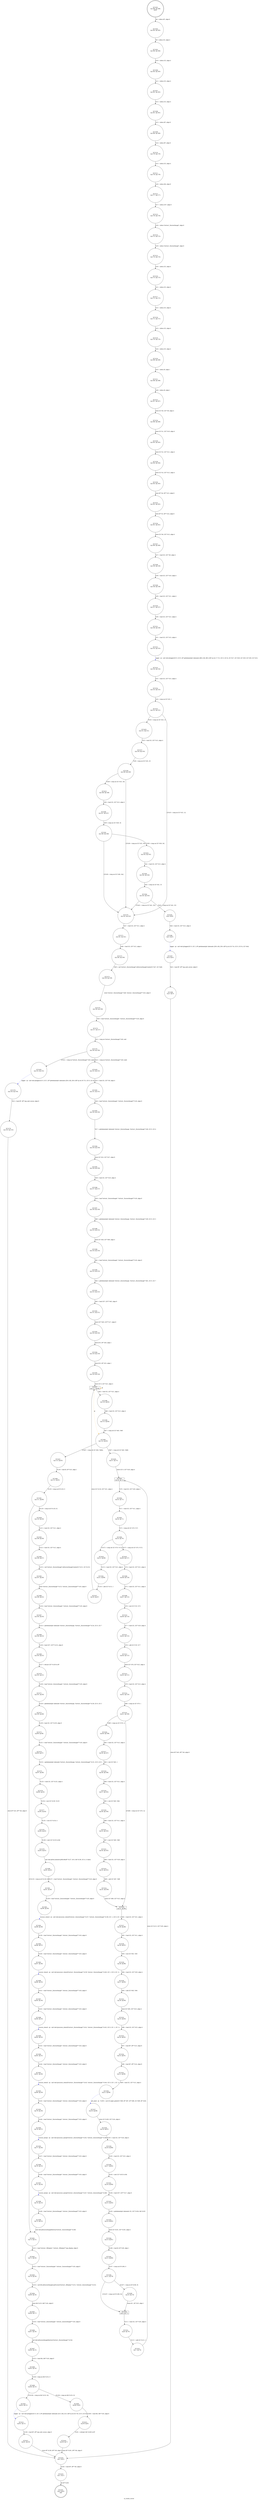 digraph ui_create_cursor {
label="ui_create_cursor"
72201 [label="N72201\n(rp:0, ep:0)\nexit", shape="doublecircle"]
72202 [label="N72202\n(rp:186, ep:186)\nentry", shape="doublecircle"]
72202 -> 72204 [label="%8 = alloca i8*, align 8"]
72204 [label="N72204\n(rp:185, ep:185)", shape="circle"]
72204 -> 72205 [label="%9 = alloca i32, align 4"]
72205 [label="N72205\n(rp:184, ep:184)", shape="circle"]
72205 -> 72206 [label="%10 = alloca i32, align 4"]
72206 [label="N72206\n(rp:183, ep:183)", shape="circle"]
72206 -> 72207 [label="%11 = alloca i32, align 4"]
72207 [label="N72207\n(rp:182, ep:182)", shape="circle"]
72207 -> 72208 [label="%12 = alloca i32, align 4"]
72208 [label="N72208\n(rp:181, ep:181)", shape="circle"]
72208 -> 72209 [label="%13 = alloca i8*, align 8"]
72209 [label="N72209\n(rp:180, ep:180)", shape="circle"]
72209 -> 72210 [label="%14 = alloca i8*, align 8"]
72210 [label="N72210\n(rp:179, ep:179)", shape="circle"]
72210 -> 72211 [label="%15 = alloca i32, align 4"]
72211 [label="N72211\n(rp:178, ep:178)", shape="circle"]
72211 -> 72212 [label="%16 = alloca i64, align 8"]
72212 [label="N72212\n(rp:177, ep:177)", shape="circle"]
72212 -> 72213 [label="%17 = alloca i32*, align 8"]
72213 [label="N72213\n(rp:176, ep:176)", shape="circle"]
72213 -> 72214 [label="%18 = alloca %struct._XcursorImage*, align 8"]
72214 [label="N72214\n(rp:175, ep:175)", shape="circle"]
72214 -> 72215 [label="%19 = alloca %struct._XcursorImage*, align 8"]
72215 [label="N72215\n(rp:174, ep:174)", shape="circle"]
72215 -> 72216 [label="%20 = alloca i32, align 4"]
72216 [label="N72216\n(rp:173, ep:173)", shape="circle"]
72216 -> 72217 [label="%21 = alloca i32, align 4"]
72217 [label="N72217\n(rp:172, ep:172)", shape="circle"]
72217 -> 72218 [label="%22 = alloca i32, align 4"]
72218 [label="N72218\n(rp:171, ep:171)", shape="circle"]
72218 -> 72219 [label="%23 = alloca i32, align 4"]
72219 [label="N72219\n(rp:170, ep:170)", shape="circle"]
72219 -> 72220 [label="%24 = alloca i32, align 4"]
72220 [label="N72220\n(rp:169, ep:169)", shape="circle"]
72220 -> 72221 [label="%25 = alloca i8, align 1"]
72221 [label="N72221\n(rp:168, ep:168)", shape="circle"]
72221 -> 72222 [label="%26 = alloca i8, align 1"]
72222 [label="N72222\n(rp:167, ep:167)", shape="circle"]
72222 -> 72224 [label="store i32 %0, i32* %9, align 4"]
72224 [label="N72224\n(rp:166, ep:166)", shape="circle"]
72224 -> 72226 [label="store i32 %1, i32* %10, align 4"]
72226 [label="N72226\n(rp:165, ep:165)", shape="circle"]
72226 -> 72228 [label="store i32 %2, i32* %11, align 4"]
72228 [label="N72228\n(rp:164, ep:164)", shape="circle"]
72228 -> 72230 [label="store i32 %3, i32* %12, align 4"]
72230 [label="N72230\n(rp:163, ep:163)", shape="circle"]
72230 -> 72232 [label="store i8* %4, i8** %13, align 8"]
72232 [label="N72232\n(rp:162, ep:162)", shape="circle"]
72232 -> 72234 [label="store i8* %5, i8** %14, align 8"]
72234 [label="N72234\n(rp:161, ep:161)", shape="circle"]
72234 -> 72247 [label="store i32 %6, i32* %15, align 4"]
72247 [label="N72247\n(rp:160, ep:160)", shape="circle"]
72247 -> 72248 [label="%27 = load i32, i32* %9, align 4"]
72248 [label="N72248\n(rp:159, ep:159)", shape="circle"]
72248 -> 72249 [label="%28 = load i32, i32* %10, align 4"]
72249 [label="N72249\n(rp:158, ep:158)", shape="circle"]
72249 -> 72250 [label="%29 = load i32, i32* %11, align 4"]
72250 [label="N72250\n(rp:157, ep:157)", shape="circle"]
72250 -> 72251 [label="%30 = load i32, i32* %12, align 4"]
72251 [label="N72251\n(rp:156, ep:156)", shape="circle"]
72251 -> 72252 [label="%31 = load i32, i32* %15, align 4"]
72252 [label="N72252\n(rp:155, ep:155)", shape="circle"]
72252 -> 72253 [label="logger --@-- call void @logger(i32 0, i32 0, i8* getelementptr inbounds ([66 x i8], [66 x i8]* @.str.17.713, i32 0, i32 0), i32 %27, i32 %28, i32 %29, i32 %30, i32 %31)", style="dashed", color="blue"]
72253 [label="N72253\n(rp:154, ep:154)", shape="circle"]
72253 -> 72254 [label="%32 = load i32, i32* %15, align 4"]
72254 [label="N72254\n(rp:153, ep:153)", shape="circle"]
72254 -> 72255 [label="%33 = icmp ne i32 %32, 1"]
72255 [label="N72255\n(rp:152, ep:152)", shape="circle"]
72255 -> 72420 [label="[%33 = icmp ne i32 %32, 1]"]
72255 -> 72270 [label="[!(%33 = icmp ne i32 %32, 1)]"]
72257 [label="N72257\n(rp:150, ep:150)", shape="circle"]
72257 -> 72258 [label="%36 = icmp ne i32 %35, 16"]
72258 [label="N72258\n(rp:149, ep:149)", shape="circle"]
72258 -> 72422 [label="[%36 = icmp ne i32 %35, 16]"]
72258 -> 72270 [label="[!(%36 = icmp ne i32 %35, 16)]"]
72260 [label="N72260\n(rp:147, ep:147)", shape="circle"]
72260 -> 72261 [label="%39 = icmp ne i32 %38, 24"]
72261 [label="N72261\n(rp:146, ep:146)", shape="circle"]
72261 -> 72424 [label="[%39 = icmp ne i32 %38, 24]"]
72261 -> 72270 [label="[!(%39 = icmp ne i32 %38, 24)]"]
72263 [label="N72263\n(rp:144, ep:144)", shape="circle"]
72263 -> 72264 [label="%42 = icmp ne i32 %41, 32"]
72264 [label="N72264\n(rp:143, ep:143)", shape="circle"]
72264 -> 72426 [label="[%42 = icmp ne i32 %41, 32]"]
72264 -> 72270 [label="[!(%42 = icmp ne i32 %41, 32)]"]
72266 [label="N72266\n(rp:5, ep:5)", shape="circle"]
72266 -> 72267 [label="logger --@-- call void @logger(i32 0, i32 2, i8* getelementptr inbounds ([58 x i8], [58 x i8]* @.str.18.714, i32 0, i32 0), i32 %44)", style="dashed", color="blue"]
72267 [label="N72267\n(rp:4, ep:4)", shape="circle"]
72267 -> 72268 [label="%45 = load i8*, i8** @g_null_cursor, align 8"]
72268 [label="N72268\n(rp:3, ep:3)", shape="circle"]
72268 -> 72418 [label="store i8* %45, i8** %8, align 8"]
72270 [label="N72270\n(rp:142, ep:142)", shape="circle"]
72270 -> 72271 [label="%47 = load i32, i32* %11, align 4"]
72271 [label="N72271\n(rp:141, ep:141)", shape="circle"]
72271 -> 72272 [label="%48 = load i32, i32* %12, align 4"]
72272 [label="N72272\n(rp:140, ep:140)", shape="circle"]
72272 -> 72273 [label="%49 = call %struct._XcursorImage* @XcursorImageCreate(i32 %47, i32 %48)"]
72273 [label="N72273\n(rp:139, ep:139)", shape="circle"]
72273 -> 72274 [label="store %struct._XcursorImage* %49, %struct._XcursorImage** %18, align 8"]
72274 [label="N72274\n(rp:138, ep:138)", shape="circle"]
72274 -> 72275 [label="%50 = load %struct._XcursorImage*, %struct._XcursorImage** %18, align 8"]
72275 [label="N72275\n(rp:137, ep:137)", shape="circle"]
72275 -> 72276 [label="%51 = icmp ne %struct._XcursorImage* %50, null"]
72276 [label="N72276\n(rp:136, ep:136)", shape="circle"]
72276 -> 72428 [label="[%51 = icmp ne %struct._XcursorImage* %50, null]"]
72276 -> 72429 [label="[!(%51 = icmp ne %struct._XcursorImage* %50, null)]"]
72278 [label="N72278\n(rp:134, ep:134)", shape="circle"]
72278 -> 72279 [label="%53 = load i8*, i8** @g_null_cursor, align 8"]
72279 [label="N72279\n(rp:133, ep:133)", shape="circle"]
72279 -> 72418 [label="store i8* %53, i8** %8, align 8"]
72282 [label="N72282\n(rp:131, ep:131)", shape="circle"]
72282 -> 72283 [label="%56 = load %struct._XcursorImage*, %struct._XcursorImage** %18, align 8"]
72283 [label="N72283\n(rp:130, ep:130)", shape="circle"]
72283 -> 72284 [label="%57 = getelementptr inbounds %struct._XcursorImage, %struct._XcursorImage* %56, i32 0, i32 4"]
72284 [label="N72284\n(rp:129, ep:129)", shape="circle"]
72284 -> 72285 [label="store i32 %55, i32* %57, align 8"]
72285 [label="N72285\n(rp:128, ep:128)", shape="circle"]
72285 -> 72286 [label="%58 = load i32, i32* %10, align 4"]
72286 [label="N72286\n(rp:127, ep:127)", shape="circle"]
72286 -> 72287 [label="%59 = load %struct._XcursorImage*, %struct._XcursorImage** %18, align 8"]
72287 [label="N72287\n(rp:126, ep:126)", shape="circle"]
72287 -> 72288 [label="%60 = getelementptr inbounds %struct._XcursorImage, %struct._XcursorImage* %59, i32 0, i32 5"]
72288 [label="N72288\n(rp:125, ep:125)", shape="circle"]
72288 -> 72289 [label="store i32 %58, i32* %60, align 4"]
72289 [label="N72289\n(rp:124, ep:124)", shape="circle"]
72289 -> 72290 [label="%61 = load %struct._XcursorImage*, %struct._XcursorImage** %18, align 8"]
72290 [label="N72290\n(rp:123, ep:123)", shape="circle"]
72290 -> 72291 [label="%62 = getelementptr inbounds %struct._XcursorImage, %struct._XcursorImage* %61, i32 0, i32 7"]
72291 [label="N72291\n(rp:122, ep:122)", shape="circle"]
72291 -> 72292 [label="%63 = load i32*, i32** %62, align 8"]
72292 [label="N72292\n(rp:121, ep:121)", shape="circle"]
72292 -> 72293 [label="store i32* %63, i32** %17, align 8"]
72293 [label="N72293\n(rp:120, ep:120)", shape="circle"]
72293 -> 72294 [label="store i8 0, i8* %26, align 1"]
72294 [label="N72294\n(rp:119, ep:119)", shape="circle"]
72294 -> 72295 [label="store i8 0, i8* %25, align 1"]
72295 [label="N72295\n(rp:118, ep:118)", shape="circle"]
72295 -> 72297 [label="store i32 0, i32* %21, align 4"]
72297 [label="N72297\n(rp:117, ep:66)", shape="box"]
72297 -> 72298 [label="%65 = load i32, i32* %21, align 4"]
72297 -> 72297 [label="@", style="dashed", color="orange"]
72297 -> 72300 [label="@", style="dashed", color="orange"]
72298 [label="N72298\n(rp:116, ep:65)", shape="circle"]
72298 -> 72299 [label="%66 = load i32, i32* %12, align 4"]
72299 [label="N72299\n(rp:115, ep:64)", shape="circle"]
72299 -> 72300 [label="%67 = icmp ult i32 %65, %66"]
72300 [label="N72300\n(rp:114, ep:63)", shape="circle"]
72300 -> 72430 [label="[%67 = icmp ult i32 %65, %66]"]
72300 -> 72431 [label="[!(%67 = icmp ult i32 %65, %66)]"]
72303 [label="N72303\n(rp:56, ep:73)", shape="box"]
72303 -> 72304 [label="%70 = load i32, i32* %20, align 4"]
72304 [label="N72304\n(rp:55, ep:72)", shape="circle"]
72304 -> 72305 [label="%71 = load i32, i32* %11, align 4"]
72305 [label="N72305\n(rp:54, ep:71)", shape="circle"]
72305 -> 72306 [label="%72 = icmp ult i32 %70, %71"]
72306 [label="N72306\n(rp:53, ep:70)", shape="circle"]
72306 -> 72432 [label="[%72 = icmp ult i32 %70, %71]"]
72306 -> 72433 [label="[!(%72 = icmp ult i32 %70, %71)]"]
72308 [label="N72308\n(rp:48, ep:116)", shape="circle"]
72308 -> 72309 [label="%75 = load i32, i32* %11, align 4"]
72309 [label="N72309\n(rp:47, ep:115)", shape="circle"]
72309 -> 72310 [label="%76 = mul i32 %74, %75"]
72310 [label="N72310\n(rp:46, ep:114)", shape="circle"]
72310 -> 72311 [label="%77 = load i32, i32* %20, align 4"]
72311 [label="N72311\n(rp:45, ep:113)", shape="circle"]
72311 -> 72312 [label="%78 = add i32 %76, %77"]
72312 [label="N72312\n(rp:44, ep:112)", shape="circle"]
72312 -> 72313 [label="store i32 %78, i32* %22, align 4"]
72313 [label="N72313\n(rp:43, ep:111)", shape="circle"]
72313 -> 72314 [label="%79 = load i32, i32* %15, align 4"]
72314 [label="N72314\n(rp:42, ep:110)", shape="circle"]
72314 -> 72315 [label="%80 = icmp ne i32 %79, 1"]
72315 [label="N72315\n(rp:41, ep:109)", shape="circle"]
72315 -> 72434 [label="[%80 = icmp ne i32 %79, 1]"]
72315 -> 72326 [label="[!(%80 = icmp ne i32 %79, 1)]"]
72317 [label="N72317\n(rp:39, ep:107)", shape="circle"]
72317 -> 72318 [label="%83 = sub i32 %82, 1"]
72318 [label="N72318\n(rp:38, ep:106)", shape="circle"]
72318 -> 72319 [label="%84 = load i32, i32* %21, align 4"]
72319 [label="N72319\n(rp:37, ep:105)", shape="circle"]
72319 -> 72320 [label="%85 = sub i32 %83, %84"]
72320 [label="N72320\n(rp:36, ep:104)", shape="circle"]
72320 -> 72321 [label="%86 = load i32, i32* %11, align 4"]
72321 [label="N72321\n(rp:35, ep:103)", shape="circle"]
72321 -> 72322 [label="%87 = mul i32 %85, %86"]
72322 [label="N72322\n(rp:34, ep:102)", shape="circle"]
72322 -> 72323 [label="%88 = load i32, i32* %20, align 4"]
72323 [label="N72323\n(rp:33, ep:101)", shape="circle"]
72323 -> 72324 [label="%89 = add i32 %87, %88"]
72324 [label="N72324\n(rp:32, ep:100)", shape="circle"]
72324 -> 72326 [label="store i32 %89, i32* %22, align 4"]
72326 [label="N72326\n(rp:31, ep:99)", shape="box"]
72326 -> 72327 [label="%91 = load i32, i32* %21, align 4"]
72327 [label="N72327\n(rp:30, ep:98)", shape="circle"]
72327 -> 72328 [label="%92 = load i32, i32* %11, align 4"]
72328 [label="N72328\n(rp:29, ep:97)", shape="circle"]
72328 -> 72329 [label="%93 = mul i32 %91, %92"]
72329 [label="N72329\n(rp:28, ep:96)", shape="circle"]
72329 -> 72330 [label="%94 = load i32, i32* %20, align 4"]
72330 [label="N72330\n(rp:27, ep:95)", shape="circle"]
72330 -> 72331 [label="%95 = add i32 %93, %94"]
72331 [label="N72331\n(rp:26, ep:94)", shape="circle"]
72331 -> 72332 [label="store i32 %95, i32* %23, align 4"]
72332 [label="N72332\n(rp:25, ep:93)", shape="circle"]
72332 -> 72333 [label="%96 = load i32, i32* %23, align 4"]
72333 [label="N72333\n(rp:24, ep:92)", shape="circle"]
72333 -> 72334 [label="%97 = load i8*, i8** %13, align 8"]
72334 [label="N72334\n(rp:23, ep:91)", shape="circle"]
72334 -> 72335 [label="%98 = load i8*, i8** %14, align 8"]
72335 [label="N72335\n(rp:22, ep:90)", shape="circle"]
72335 -> 72336 [label="%99 = load i32, i32* %15, align 4"]
72336 [label="N72336\n(rp:21, ep:89)", shape="circle"]
72336 -> 72337 [label="get_pixel --@-- %100 = call i32 @get_pixel(i32 %96, i8* %97, i8* %98, i32 %99, i8* %26)", style="dashed", color="blue"]
72337 [label="N72337\n(rp:20, ep:88)", shape="circle"]
72337 -> 72338 [label="store i32 %100, i32* %24, align 4"]
72338 [label="N72338\n(rp:19, ep:87)", shape="circle"]
72338 -> 72339 [label="%101 = load i32, i32* %24, align 4"]
72339 [label="N72339\n(rp:18, ep:86)", shape="circle"]
72339 -> 72340 [label="%102 = load i32, i32* %22, align 4"]
72340 [label="N72340\n(rp:17, ep:85)", shape="circle"]
72340 -> 72341 [label="%103 = zext i32 %102 to i64"]
72341 [label="N72341\n(rp:16, ep:84)", shape="circle"]
72341 -> 72342 [label="%104 = load i32*, i32** %17, align 8"]
72342 [label="N72342\n(rp:15, ep:83)", shape="circle"]
72342 -> 72343 [label="%105 = getelementptr inbounds i32, i32* %104, i64 %103"]
72343 [label="N72343\n(rp:14, ep:82)", shape="circle"]
72343 -> 72344 [label="store i32 %101, i32* %105, align 4"]
72344 [label="N72344\n(rp:13, ep:81)", shape="circle"]
72344 -> 72345 [label="%106 = load i8, i8* %26, align 1"]
72345 [label="N72345\n(rp:12, ep:80)", shape="circle"]
72345 -> 72346 [label="%107 = icmp ne i8 %106, 0"]
72346 [label="N72346\n(rp:11, ep:79)", shape="circle"]
72346 -> 72436 [label="[%107 = icmp ne i8 %106, 0]"]
72346 -> 72350 [label="[!(%107 = icmp ne i8 %106, 0)]"]
72350 [label="N72350\n(rp:9, ep:77)", shape="box"]
72350 -> 72351 [label="%111 = load i32, i32* %20, align 4"]
72351 [label="N72351\n(rp:8, ep:76)", shape="circle"]
72351 -> 72352 [label="%112 = add i32 %111, 1"]
72352 [label="N72352\n(rp:7, ep:74)", shape="circle"]
72352 -> 72303 [label="store i32 %112, i32* %20, align 4"]
72356 [label="N72356\n(rp:51, ep:68)", shape="circle"]
72356 -> 72357 [label="%116 = add i32 %115, 1"]
72357 [label="N72357\n(rp:50, ep:67)", shape="circle"]
72357 -> 72297 [label="store i32 %116, i32* %21, align 4"]
72360 [label="N72360\n(rp:112, ep:61)", shape="circle"]
72360 -> 72361 [label="%119 = icmp ne i8 %118, 0"]
72361 [label="N72361\n(rp:111, ep:60)", shape="circle"]
72361 -> 72438 [label="[%119 = icmp ne i8 %118, 0]"]
72361 -> 72401 [label="[!(%119 = icmp ne i8 %118, 0)]"]
72363 [label="N72363\n(rp:109, ep:58)", shape="circle"]
72363 -> 72364 [label="%122 = load i32, i32* %12, align 4"]
72364 [label="N72364\n(rp:108, ep:57)", shape="circle"]
72364 -> 72365 [label="%123 = call %struct._XcursorImage* @XcursorImageCreate(i32 %121, i32 %122)"]
72365 [label="N72365\n(rp:107, ep:56)", shape="circle"]
72365 -> 72366 [label="store %struct._XcursorImage* %123, %struct._XcursorImage** %19, align 8"]
72366 [label="N72366\n(rp:106, ep:55)", shape="circle"]
72366 -> 72367 [label="%124 = load %struct._XcursorImage*, %struct._XcursorImage** %19, align 8"]
72367 [label="N72367\n(rp:105, ep:54)", shape="circle"]
72367 -> 72368 [label="%125 = getelementptr inbounds %struct._XcursorImage, %struct._XcursorImage* %124, i32 0, i32 7"]
72368 [label="N72368\n(rp:104, ep:53)", shape="circle"]
72368 -> 72369 [label="%126 = load i32*, i32** %125, align 8"]
72369 [label="N72369\n(rp:103, ep:52)", shape="circle"]
72369 -> 72370 [label="%127 = bitcast i32* %126 to i8*"]
72370 [label="N72370\n(rp:102, ep:51)", shape="circle"]
72370 -> 72371 [label="%128 = load %struct._XcursorImage*, %struct._XcursorImage** %19, align 8"]
72371 [label="N72371\n(rp:101, ep:50)", shape="circle"]
72371 -> 72372 [label="%129 = getelementptr inbounds %struct._XcursorImage, %struct._XcursorImage* %128, i32 0, i32 2"]
72372 [label="N72372\n(rp:100, ep:49)", shape="circle"]
72372 -> 72373 [label="%130 = load i32, i32* %129, align 8"]
72373 [label="N72373\n(rp:99, ep:48)", shape="circle"]
72373 -> 72374 [label="%131 = load %struct._XcursorImage*, %struct._XcursorImage** %19, align 8"]
72374 [label="N72374\n(rp:98, ep:47)", shape="circle"]
72374 -> 72375 [label="%132 = getelementptr inbounds %struct._XcursorImage, %struct._XcursorImage* %131, i32 0, i32 3"]
72375 [label="N72375\n(rp:97, ep:46)", shape="circle"]
72375 -> 72376 [label="%133 = load i32, i32* %132, align 4"]
72376 [label="N72376\n(rp:96, ep:45)", shape="circle"]
72376 -> 72377 [label="%134 = mul i32 %130, %133"]
72377 [label="N72377\n(rp:95, ep:44)", shape="circle"]
72377 -> 72378 [label="%135 = mul i32 %134, 4"]
72378 [label="N72378\n(rp:94, ep:43)", shape="circle"]
72378 -> 72379 [label="%136 = zext i32 %135 to i64"]
72379 [label="N72379\n(rp:93, ep:42)", shape="circle"]
72379 -> 72380 [label="call void @llvm.memset.p0i8.i64(i8* %127, i8 0, i64 %136, i32 4, i1 false)"]
72380 [label="N72380\n(rp:92, ep:41)", shape="circle"]
72380 -> 72381 [label="%137 = load %struct._XcursorImage*, %struct._XcursorImage** %18, align 8"]
72381 [label="N72381\n(rp:91, ep:40)", shape="circle"]
72381 -> 72382 [label="%138 = load %struct._XcursorImage*, %struct._XcursorImage** %19, align 8"]
72382 [label="N72382\n(rp:90, ep:39)", shape="circle"]
72382 -> 72383 [label="xcursor_stencil --@-- call void @xcursor_stencil(%struct._XcursorImage* %137, %struct._XcursorImage* %138, i32 -1, i32 0, i32 -1)", style="dashed", color="blue"]
72383 [label="N72383\n(rp:89, ep:38)", shape="circle"]
72383 -> 72384 [label="%139 = load %struct._XcursorImage*, %struct._XcursorImage** %18, align 8"]
72384 [label="N72384\n(rp:88, ep:37)", shape="circle"]
72384 -> 72385 [label="%140 = load %struct._XcursorImage*, %struct._XcursorImage** %19, align 8"]
72385 [label="N72385\n(rp:87, ep:36)", shape="circle"]
72385 -> 72386 [label="xcursor_stencil --@-- call void @xcursor_stencil(%struct._XcursorImage* %139, %struct._XcursorImage* %140, i32 1, i32 0, i32 -1)", style="dashed", color="blue"]
72386 [label="N72386\n(rp:86, ep:35)", shape="circle"]
72386 -> 72387 [label="%141 = load %struct._XcursorImage*, %struct._XcursorImage** %18, align 8"]
72387 [label="N72387\n(rp:85, ep:34)", shape="circle"]
72387 -> 72388 [label="%142 = load %struct._XcursorImage*, %struct._XcursorImage** %19, align 8"]
72388 [label="N72388\n(rp:84, ep:33)", shape="circle"]
72388 -> 72389 [label="xcursor_stencil --@-- call void @xcursor_stencil(%struct._XcursorImage* %141, %struct._XcursorImage* %142, i32 0, i32 -1, i32 -1)", style="dashed", color="blue"]
72389 [label="N72389\n(rp:83, ep:32)", shape="circle"]
72389 -> 72390 [label="%143 = load %struct._XcursorImage*, %struct._XcursorImage** %18, align 8"]
72390 [label="N72390\n(rp:82, ep:31)", shape="circle"]
72390 -> 72391 [label="%144 = load %struct._XcursorImage*, %struct._XcursorImage** %19, align 8"]
72391 [label="N72391\n(rp:81, ep:30)", shape="circle"]
72391 -> 72392 [label="xcursor_stencil --@-- call void @xcursor_stencil(%struct._XcursorImage* %143, %struct._XcursorImage* %144, i32 0, i32 1, i32 -1)", style="dashed", color="blue"]
72392 [label="N72392\n(rp:80, ep:29)", shape="circle"]
72392 -> 72393 [label="%145 = load %struct._XcursorImage*, %struct._XcursorImage** %18, align 8"]
72393 [label="N72393\n(rp:79, ep:28)", shape="circle"]
72393 -> 72394 [label="%146 = load %struct._XcursorImage*, %struct._XcursorImage** %19, align 8"]
72394 [label="N72394\n(rp:78, ep:27)", shape="circle"]
72394 -> 72395 [label="xcursor_merge --@-- call void @xcursor_merge(%struct._XcursorImage* %145, %struct._XcursorImage* %146)", style="dashed", color="blue"]
72395 [label="N72395\n(rp:77, ep:26)", shape="circle"]
72395 -> 72396 [label="%147 = load %struct._XcursorImage*, %struct._XcursorImage** %19, align 8"]
72396 [label="N72396\n(rp:76, ep:25)", shape="circle"]
72396 -> 72397 [label="%148 = load %struct._XcursorImage*, %struct._XcursorImage** %18, align 8"]
72397 [label="N72397\n(rp:75, ep:24)", shape="circle"]
72397 -> 72398 [label="xcursor_merge --@-- call void @xcursor_merge(%struct._XcursorImage* %147, %struct._XcursorImage* %148)", style="dashed", color="blue"]
72398 [label="N72398\n(rp:74, ep:23)", shape="circle"]
72398 -> 72399 [label="%149 = load %struct._XcursorImage*, %struct._XcursorImage** %19, align 8"]
72399 [label="N72399\n(rp:73, ep:22)", shape="circle"]
72399 -> 72401 [label="call void @XcursorImageDestroy(%struct._XcursorImage* %149)"]
72401 [label="N72401\n(rp:72, ep:21)", shape="circle"]
72401 -> 72402 [label="%151 = load %struct._XDisplay*, %struct._XDisplay** @g_display, align 8"]
72402 [label="N72402\n(rp:71, ep:20)", shape="circle"]
72402 -> 72403 [label="%152 = load %struct._XcursorImage*, %struct._XcursorImage** %18, align 8"]
72403 [label="N72403\n(rp:70, ep:19)", shape="circle"]
72403 -> 72404 [label="%153 = call i64 @XcursorImageLoadCursor(%struct._XDisplay* %151, %struct._XcursorImage* %152)"]
72404 [label="N72404\n(rp:69, ep:18)", shape="circle"]
72404 -> 72405 [label="store i64 %153, i64* %16, align 8"]
72405 [label="N72405\n(rp:68, ep:17)", shape="circle"]
72405 -> 72406 [label="%154 = load %struct._XcursorImage*, %struct._XcursorImage** %18, align 8"]
72406 [label="N72406\n(rp:67, ep:16)", shape="circle"]
72406 -> 72407 [label="call void @XcursorImageDestroy(%struct._XcursorImage* %154)"]
72407 [label="N72407\n(rp:66, ep:15)", shape="circle"]
72407 -> 72408 [label="%155 = load i64, i64* %16, align 8"]
72408 [label="N72408\n(rp:65, ep:14)", shape="circle"]
72408 -> 72409 [label="%156 = icmp ne i64 %155, 0"]
72409 [label="N72409\n(rp:64, ep:13)", shape="circle"]
72409 -> 72440 [label="[%156 = icmp ne i64 %155, 0]"]
72409 -> 72441 [label="[!(%156 = icmp ne i64 %155, 0)]"]
72411 [label="N72411\n(rp:62, ep:11)", shape="circle"]
72411 -> 72412 [label="%158 = load i8*, i8** @g_null_cursor, align 8"]
72412 [label="N72412\n(rp:61, ep:10)", shape="circle"]
72412 -> 72418 [label="store i8* %158, i8** %8, align 8"]
72415 [label="N72415\n(rp:59, ep:8)", shape="circle"]
72415 -> 72416 [label="%161 = inttoptr i64 %160 to i8*"]
72416 [label="N72416\n(rp:58, ep:7)", shape="circle"]
72416 -> 72418 [label="store i8* %161, i8** %8, align 8"]
72418 [label="N72418\n(rp:2, ep:2)", shape="circle"]
72418 -> 72419 [label="%163 = load i8*, i8** %8, align 8"]
72419 [label="N72419\n(rp:1, ep:1)", shape="circle"]
72419 -> 72201 [label="ret i8* %163"]
72420 [label="N72420\n(rp:151, ep:151)", shape="circle"]
72420 -> 72257 [label="%35 = load i32, i32* %15, align 4"]
72422 [label="N72422\n(rp:148, ep:148)", shape="circle"]
72422 -> 72260 [label="%38 = load i32, i32* %15, align 4"]
72424 [label="N72424\n(rp:145, ep:145)", shape="circle"]
72424 -> 72263 [label="%41 = load i32, i32* %15, align 4"]
72426 [label="N72426\n(rp:6, ep:6)", shape="circle"]
72426 -> 72266 [label="%44 = load i32, i32* %15, align 4"]
72428 [label="N72428\n(rp:132, ep:132)", shape="circle"]
72428 -> 72282 [label="%55 = load i32, i32* %9, align 4"]
72429 [label="N72429\n(rp:135, ep:135)", shape="circle"]
72429 -> 72278 [label="logger --@-- call void @logger(i32 0, i32 3, i8* getelementptr inbounds ([56 x i8], [56 x i8]* @.str.19.715, i32 0, i32 0))", style="dashed", color="blue"]
72430 [label="N72430\n(rp:57, ep:75)", shape="circle"]
72430 -> 72303 [label="store i32 0, i32* %20, align 4"]
72431 [label="N72431\n(rp:113, ep:62)", shape="circle"]
72431 -> 72360 [label="%118 = load i8, i8* %25, align 1"]
72432 [label="N72432\n(rp:49, ep:117)", shape="circle"]
72432 -> 72308 [label="%74 = load i32, i32* %21, align 4"]
72433 [label="N72433\n(rp:52, ep:69)", shape="circle"]
72433 -> 72356 [label="%115 = load i32, i32* %21, align 4"]
72434 [label="N72434\n(rp:40, ep:108)", shape="circle"]
72434 -> 72317 [label="%82 = load i32, i32* %12, align 4"]
72436 [label="N72436\n(rp:10, ep:78)", shape="circle"]
72436 -> 72350 [label="store i8 1, i8* %25, align 1"]
72438 [label="N72438\n(rp:110, ep:59)", shape="circle"]
72438 -> 72363 [label="%121 = load i32, i32* %11, align 4"]
72440 [label="N72440\n(rp:60, ep:9)", shape="circle"]
72440 -> 72415 [label="%160 = load i64, i64* %16, align 8"]
72441 [label="N72441\n(rp:63, ep:12)", shape="circle"]
72441 -> 72411 [label="logger --@-- call void @logger(i32 0, i32 3, i8* getelementptr inbounds ([52 x i8], [52 x i8]* @.str.20.716, i32 0, i32 0))", style="dashed", color="blue"]
}
